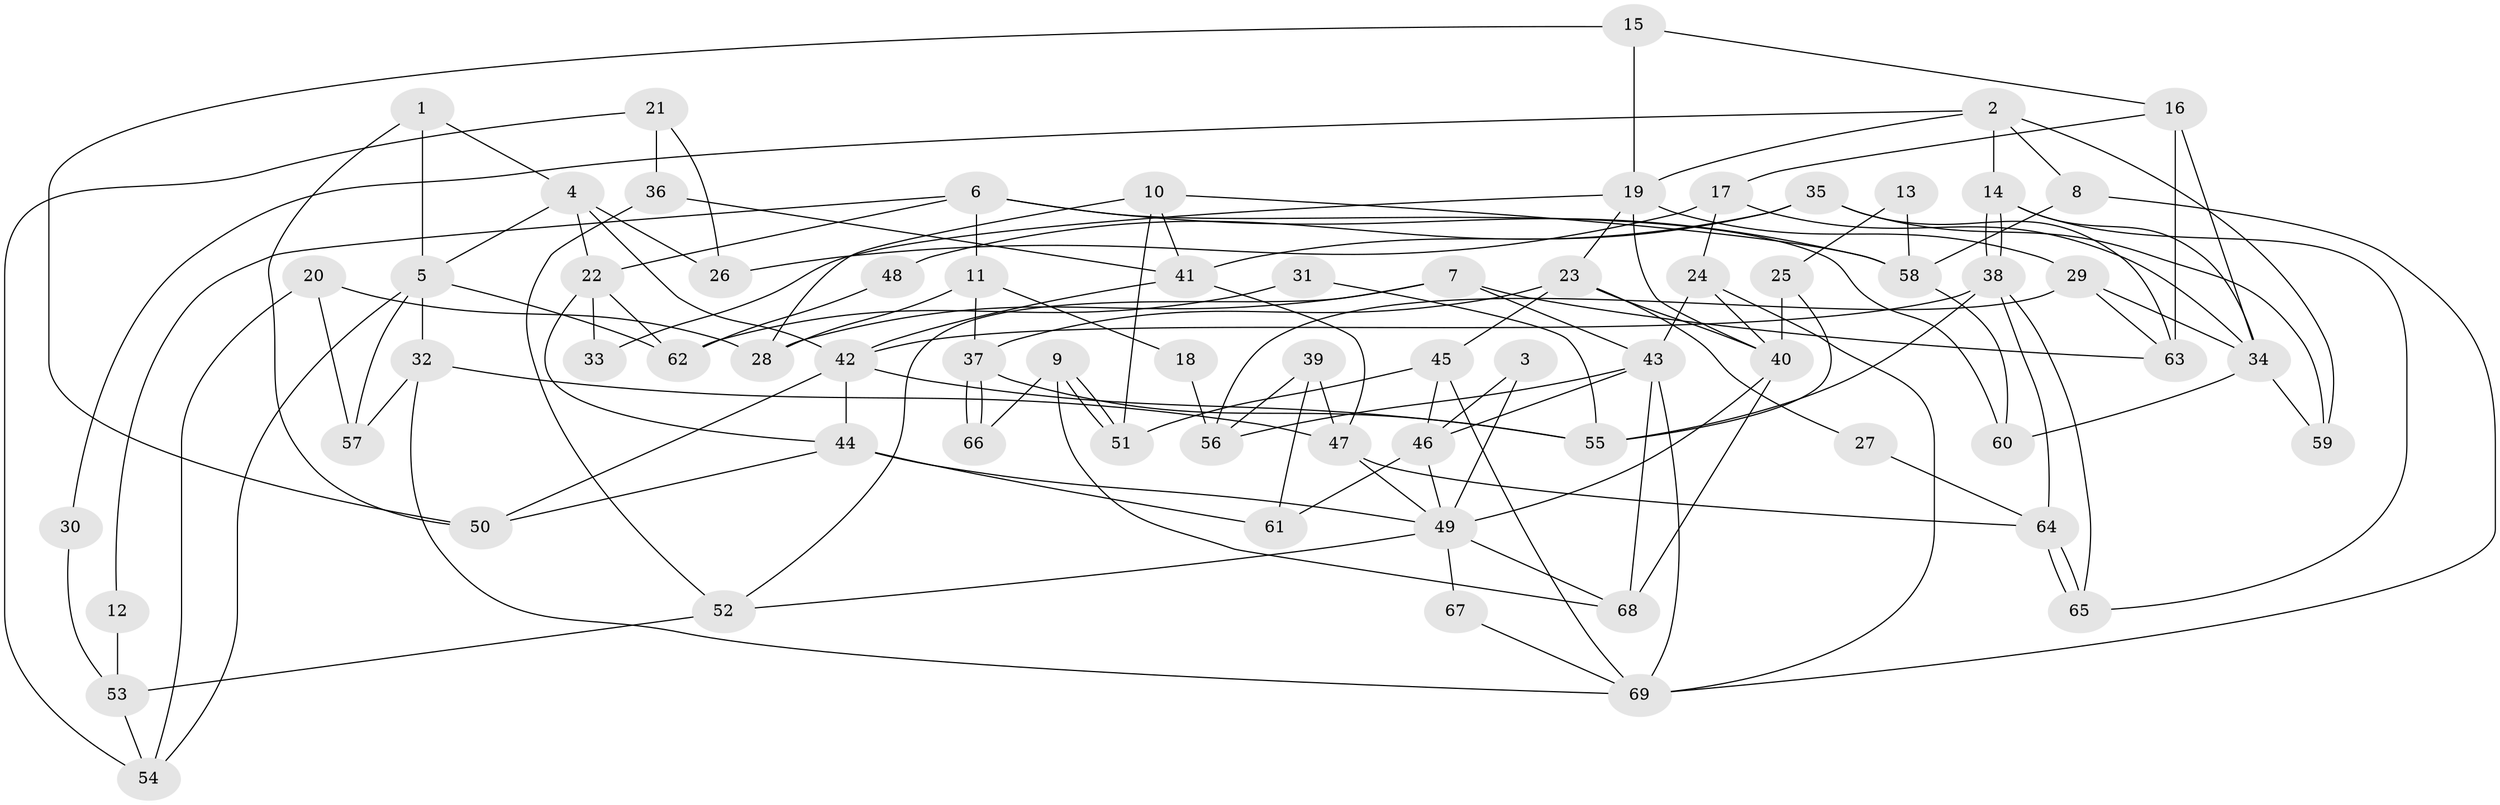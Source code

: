 // Generated by graph-tools (version 1.1) at 2025/51/03/09/25 04:51:05]
// undirected, 69 vertices, 138 edges
graph export_dot {
graph [start="1"]
  node [color=gray90,style=filled];
  1;
  2;
  3;
  4;
  5;
  6;
  7;
  8;
  9;
  10;
  11;
  12;
  13;
  14;
  15;
  16;
  17;
  18;
  19;
  20;
  21;
  22;
  23;
  24;
  25;
  26;
  27;
  28;
  29;
  30;
  31;
  32;
  33;
  34;
  35;
  36;
  37;
  38;
  39;
  40;
  41;
  42;
  43;
  44;
  45;
  46;
  47;
  48;
  49;
  50;
  51;
  52;
  53;
  54;
  55;
  56;
  57;
  58;
  59;
  60;
  61;
  62;
  63;
  64;
  65;
  66;
  67;
  68;
  69;
  1 -- 50;
  1 -- 5;
  1 -- 4;
  2 -- 14;
  2 -- 19;
  2 -- 8;
  2 -- 30;
  2 -- 59;
  3 -- 46;
  3 -- 49;
  4 -- 42;
  4 -- 5;
  4 -- 22;
  4 -- 26;
  5 -- 32;
  5 -- 54;
  5 -- 57;
  5 -- 62;
  6 -- 22;
  6 -- 58;
  6 -- 11;
  6 -- 12;
  6 -- 60;
  7 -- 63;
  7 -- 28;
  7 -- 43;
  7 -- 52;
  8 -- 69;
  8 -- 58;
  9 -- 51;
  9 -- 51;
  9 -- 68;
  9 -- 66;
  10 -- 51;
  10 -- 58;
  10 -- 28;
  10 -- 41;
  11 -- 37;
  11 -- 18;
  11 -- 28;
  12 -- 53;
  13 -- 25;
  13 -- 58;
  14 -- 38;
  14 -- 38;
  14 -- 65;
  14 -- 34;
  15 -- 50;
  15 -- 16;
  15 -- 19;
  16 -- 34;
  16 -- 17;
  16 -- 63;
  17 -- 26;
  17 -- 34;
  17 -- 24;
  18 -- 56;
  19 -- 40;
  19 -- 23;
  19 -- 29;
  19 -- 33;
  20 -- 57;
  20 -- 28;
  20 -- 54;
  21 -- 54;
  21 -- 36;
  21 -- 26;
  22 -- 44;
  22 -- 33;
  22 -- 62;
  23 -- 45;
  23 -- 27;
  23 -- 37;
  23 -- 40;
  24 -- 40;
  24 -- 43;
  24 -- 69;
  25 -- 40;
  25 -- 55;
  27 -- 64;
  29 -- 34;
  29 -- 56;
  29 -- 63;
  30 -- 53;
  31 -- 55;
  31 -- 62;
  32 -- 69;
  32 -- 47;
  32 -- 57;
  34 -- 59;
  34 -- 60;
  35 -- 63;
  35 -- 41;
  35 -- 48;
  35 -- 59;
  36 -- 52;
  36 -- 41;
  37 -- 66;
  37 -- 66;
  37 -- 55;
  38 -- 42;
  38 -- 55;
  38 -- 64;
  38 -- 65;
  39 -- 56;
  39 -- 61;
  39 -- 47;
  40 -- 68;
  40 -- 49;
  41 -- 47;
  41 -- 42;
  42 -- 55;
  42 -- 44;
  42 -- 50;
  43 -- 46;
  43 -- 56;
  43 -- 68;
  43 -- 69;
  44 -- 49;
  44 -- 50;
  44 -- 61;
  45 -- 46;
  45 -- 69;
  45 -- 51;
  46 -- 49;
  46 -- 61;
  47 -- 64;
  47 -- 49;
  48 -- 62;
  49 -- 52;
  49 -- 67;
  49 -- 68;
  52 -- 53;
  53 -- 54;
  58 -- 60;
  64 -- 65;
  64 -- 65;
  67 -- 69;
}
